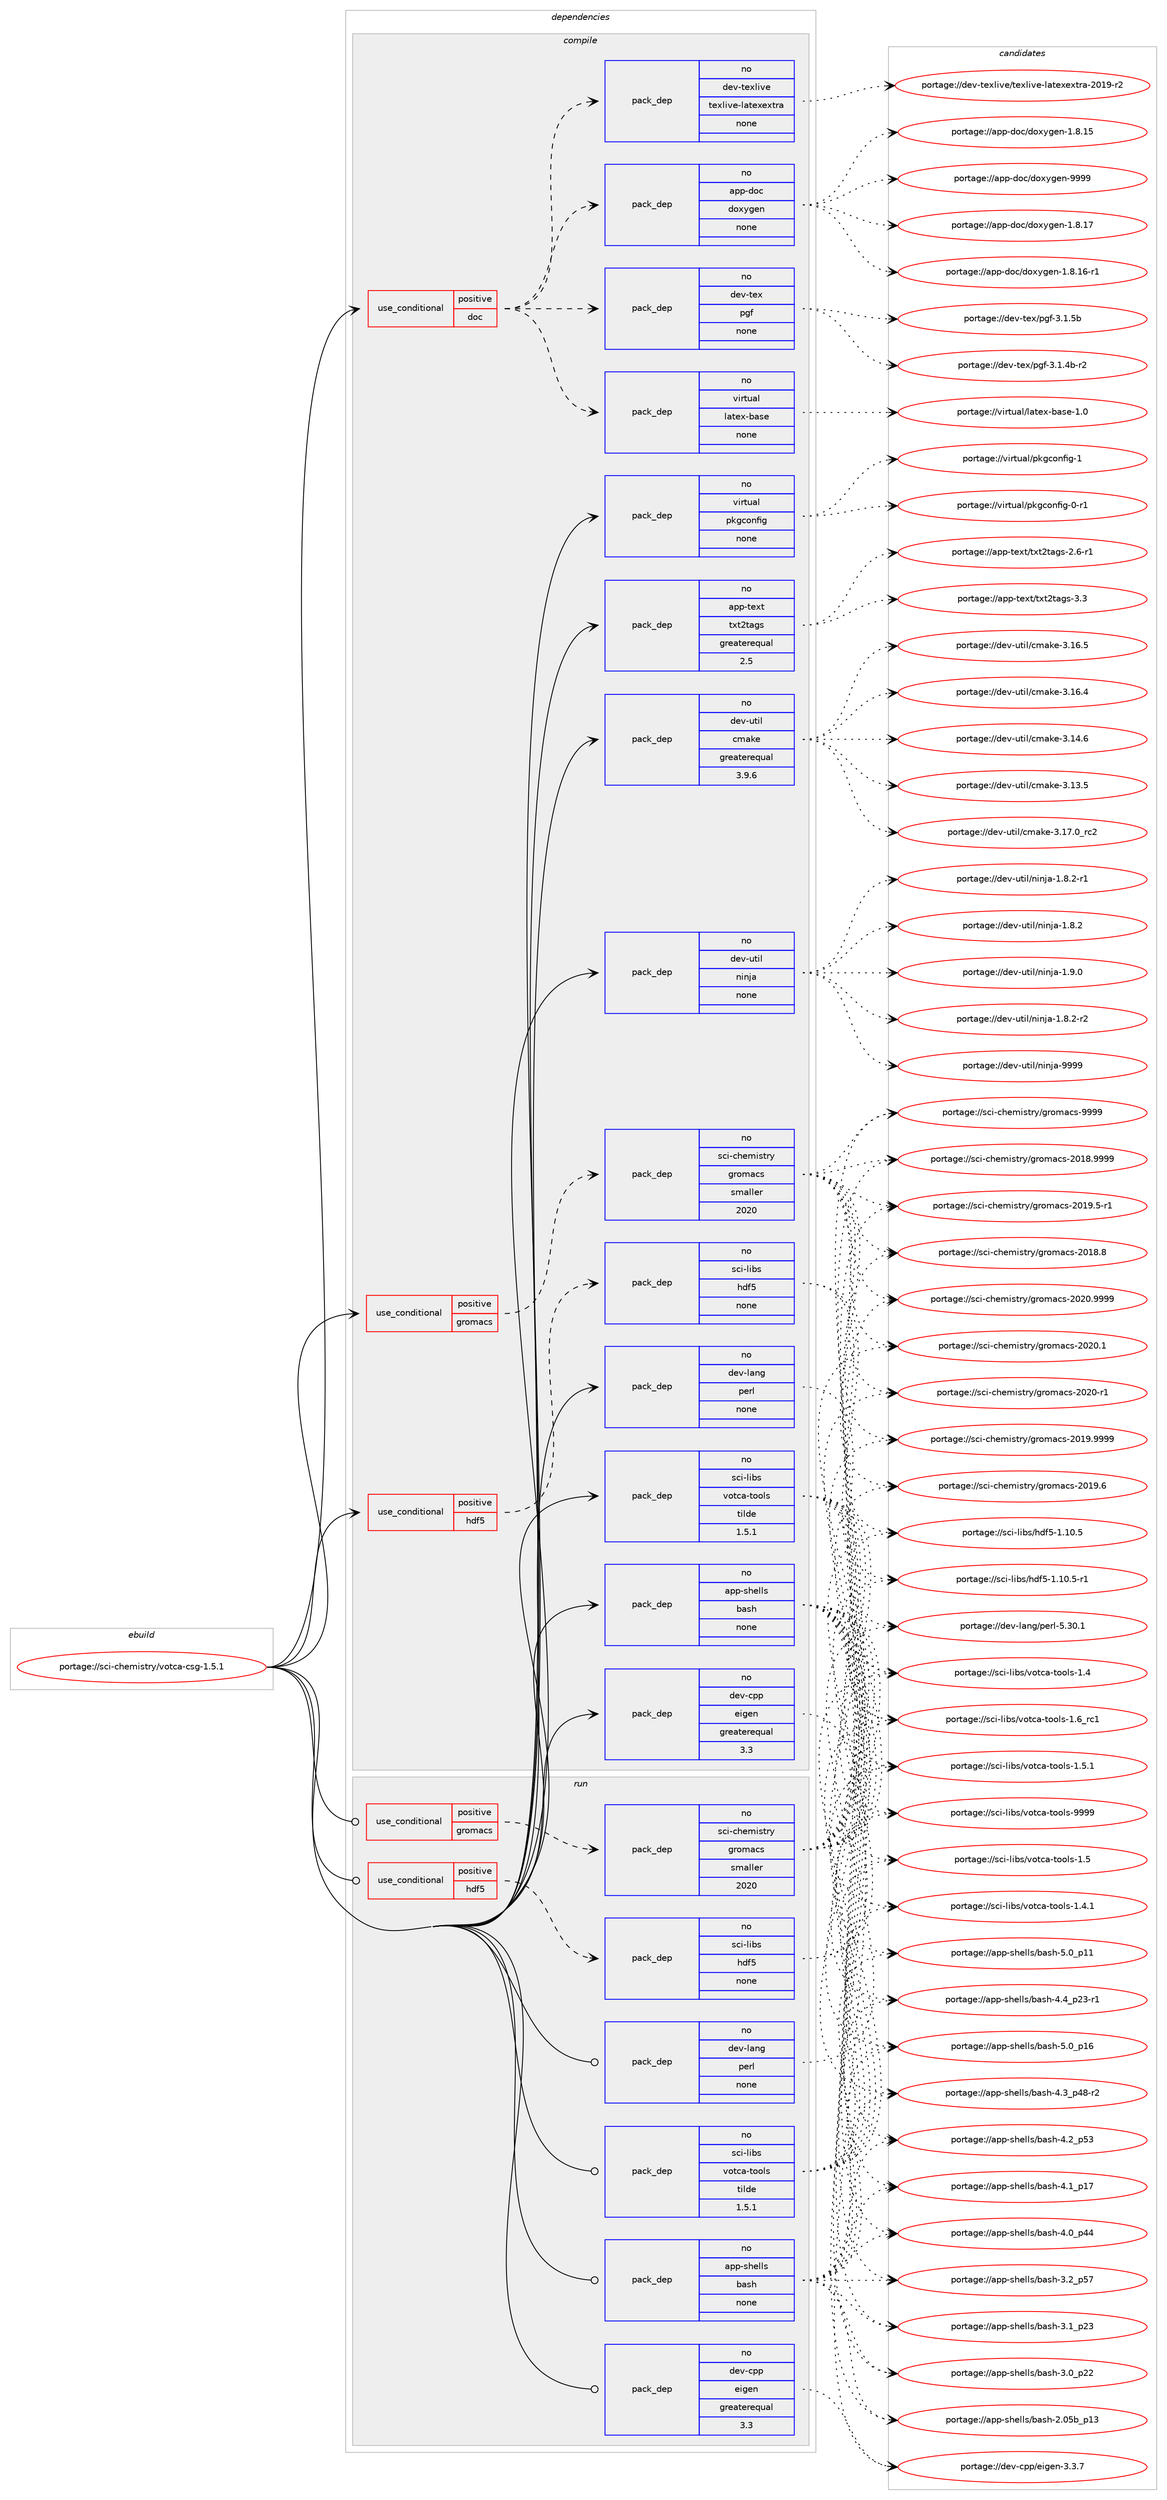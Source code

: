 digraph prolog {

# *************
# Graph options
# *************

newrank=true;
concentrate=true;
compound=true;
graph [rankdir=LR,fontname=Helvetica,fontsize=10,ranksep=1.5];#, ranksep=2.5, nodesep=0.2];
edge  [arrowhead=vee];
node  [fontname=Helvetica,fontsize=10];

# **********
# The ebuild
# **********

subgraph cluster_leftcol {
color=gray;
rank=same;
label=<<i>ebuild</i>>;
id [label="portage://sci-chemistry/votca-csg-1.5.1", color=red, width=4, href="../sci-chemistry/votca-csg-1.5.1.svg"];
}

# ****************
# The dependencies
# ****************

subgraph cluster_midcol {
color=gray;
label=<<i>dependencies</i>>;
subgraph cluster_compile {
fillcolor="#eeeeee";
style=filled;
label=<<i>compile</i>>;
subgraph cond7594 {
dependency42275 [label=<<TABLE BORDER="0" CELLBORDER="1" CELLSPACING="0" CELLPADDING="4"><TR><TD ROWSPAN="3" CELLPADDING="10">use_conditional</TD></TR><TR><TD>positive</TD></TR><TR><TD>doc</TD></TR></TABLE>>, shape=none, color=red];
subgraph pack33795 {
dependency42276 [label=<<TABLE BORDER="0" CELLBORDER="1" CELLSPACING="0" CELLPADDING="4" WIDTH="220"><TR><TD ROWSPAN="6" CELLPADDING="30">pack_dep</TD></TR><TR><TD WIDTH="110">no</TD></TR><TR><TD>app-doc</TD></TR><TR><TD>doxygen</TD></TR><TR><TD>none</TD></TR><TR><TD></TD></TR></TABLE>>, shape=none, color=blue];
}
dependency42275:e -> dependency42276:w [weight=20,style="dashed",arrowhead="vee"];
subgraph pack33796 {
dependency42277 [label=<<TABLE BORDER="0" CELLBORDER="1" CELLSPACING="0" CELLPADDING="4" WIDTH="220"><TR><TD ROWSPAN="6" CELLPADDING="30">pack_dep</TD></TR><TR><TD WIDTH="110">no</TD></TR><TR><TD>dev-texlive</TD></TR><TR><TD>texlive-latexextra</TD></TR><TR><TD>none</TD></TR><TR><TD></TD></TR></TABLE>>, shape=none, color=blue];
}
dependency42275:e -> dependency42277:w [weight=20,style="dashed",arrowhead="vee"];
subgraph pack33797 {
dependency42278 [label=<<TABLE BORDER="0" CELLBORDER="1" CELLSPACING="0" CELLPADDING="4" WIDTH="220"><TR><TD ROWSPAN="6" CELLPADDING="30">pack_dep</TD></TR><TR><TD WIDTH="110">no</TD></TR><TR><TD>virtual</TD></TR><TR><TD>latex-base</TD></TR><TR><TD>none</TD></TR><TR><TD></TD></TR></TABLE>>, shape=none, color=blue];
}
dependency42275:e -> dependency42278:w [weight=20,style="dashed",arrowhead="vee"];
subgraph pack33798 {
dependency42279 [label=<<TABLE BORDER="0" CELLBORDER="1" CELLSPACING="0" CELLPADDING="4" WIDTH="220"><TR><TD ROWSPAN="6" CELLPADDING="30">pack_dep</TD></TR><TR><TD WIDTH="110">no</TD></TR><TR><TD>dev-tex</TD></TR><TR><TD>pgf</TD></TR><TR><TD>none</TD></TR><TR><TD></TD></TR></TABLE>>, shape=none, color=blue];
}
dependency42275:e -> dependency42279:w [weight=20,style="dashed",arrowhead="vee"];
}
id:e -> dependency42275:w [weight=20,style="solid",arrowhead="vee"];
subgraph cond7595 {
dependency42280 [label=<<TABLE BORDER="0" CELLBORDER="1" CELLSPACING="0" CELLPADDING="4"><TR><TD ROWSPAN="3" CELLPADDING="10">use_conditional</TD></TR><TR><TD>positive</TD></TR><TR><TD>gromacs</TD></TR></TABLE>>, shape=none, color=red];
subgraph pack33799 {
dependency42281 [label=<<TABLE BORDER="0" CELLBORDER="1" CELLSPACING="0" CELLPADDING="4" WIDTH="220"><TR><TD ROWSPAN="6" CELLPADDING="30">pack_dep</TD></TR><TR><TD WIDTH="110">no</TD></TR><TR><TD>sci-chemistry</TD></TR><TR><TD>gromacs</TD></TR><TR><TD>smaller</TD></TR><TR><TD>2020</TD></TR></TABLE>>, shape=none, color=blue];
}
dependency42280:e -> dependency42281:w [weight=20,style="dashed",arrowhead="vee"];
}
id:e -> dependency42280:w [weight=20,style="solid",arrowhead="vee"];
subgraph cond7596 {
dependency42282 [label=<<TABLE BORDER="0" CELLBORDER="1" CELLSPACING="0" CELLPADDING="4"><TR><TD ROWSPAN="3" CELLPADDING="10">use_conditional</TD></TR><TR><TD>positive</TD></TR><TR><TD>hdf5</TD></TR></TABLE>>, shape=none, color=red];
subgraph pack33800 {
dependency42283 [label=<<TABLE BORDER="0" CELLBORDER="1" CELLSPACING="0" CELLPADDING="4" WIDTH="220"><TR><TD ROWSPAN="6" CELLPADDING="30">pack_dep</TD></TR><TR><TD WIDTH="110">no</TD></TR><TR><TD>sci-libs</TD></TR><TR><TD>hdf5</TD></TR><TR><TD>none</TD></TR><TR><TD></TD></TR></TABLE>>, shape=none, color=blue];
}
dependency42282:e -> dependency42283:w [weight=20,style="dashed",arrowhead="vee"];
}
id:e -> dependency42282:w [weight=20,style="solid",arrowhead="vee"];
subgraph pack33801 {
dependency42284 [label=<<TABLE BORDER="0" CELLBORDER="1" CELLSPACING="0" CELLPADDING="4" WIDTH="220"><TR><TD ROWSPAN="6" CELLPADDING="30">pack_dep</TD></TR><TR><TD WIDTH="110">no</TD></TR><TR><TD>app-shells</TD></TR><TR><TD>bash</TD></TR><TR><TD>none</TD></TR><TR><TD></TD></TR></TABLE>>, shape=none, color=blue];
}
id:e -> dependency42284:w [weight=20,style="solid",arrowhead="vee"];
subgraph pack33802 {
dependency42285 [label=<<TABLE BORDER="0" CELLBORDER="1" CELLSPACING="0" CELLPADDING="4" WIDTH="220"><TR><TD ROWSPAN="6" CELLPADDING="30">pack_dep</TD></TR><TR><TD WIDTH="110">no</TD></TR><TR><TD>app-text</TD></TR><TR><TD>txt2tags</TD></TR><TR><TD>greaterequal</TD></TR><TR><TD>2.5</TD></TR></TABLE>>, shape=none, color=blue];
}
id:e -> dependency42285:w [weight=20,style="solid",arrowhead="vee"];
subgraph pack33803 {
dependency42286 [label=<<TABLE BORDER="0" CELLBORDER="1" CELLSPACING="0" CELLPADDING="4" WIDTH="220"><TR><TD ROWSPAN="6" CELLPADDING="30">pack_dep</TD></TR><TR><TD WIDTH="110">no</TD></TR><TR><TD>dev-cpp</TD></TR><TR><TD>eigen</TD></TR><TR><TD>greaterequal</TD></TR><TR><TD>3.3</TD></TR></TABLE>>, shape=none, color=blue];
}
id:e -> dependency42286:w [weight=20,style="solid",arrowhead="vee"];
subgraph pack33804 {
dependency42287 [label=<<TABLE BORDER="0" CELLBORDER="1" CELLSPACING="0" CELLPADDING="4" WIDTH="220"><TR><TD ROWSPAN="6" CELLPADDING="30">pack_dep</TD></TR><TR><TD WIDTH="110">no</TD></TR><TR><TD>dev-lang</TD></TR><TR><TD>perl</TD></TR><TR><TD>none</TD></TR><TR><TD></TD></TR></TABLE>>, shape=none, color=blue];
}
id:e -> dependency42287:w [weight=20,style="solid",arrowhead="vee"];
subgraph pack33805 {
dependency42288 [label=<<TABLE BORDER="0" CELLBORDER="1" CELLSPACING="0" CELLPADDING="4" WIDTH="220"><TR><TD ROWSPAN="6" CELLPADDING="30">pack_dep</TD></TR><TR><TD WIDTH="110">no</TD></TR><TR><TD>dev-util</TD></TR><TR><TD>cmake</TD></TR><TR><TD>greaterequal</TD></TR><TR><TD>3.9.6</TD></TR></TABLE>>, shape=none, color=blue];
}
id:e -> dependency42288:w [weight=20,style="solid",arrowhead="vee"];
subgraph pack33806 {
dependency42289 [label=<<TABLE BORDER="0" CELLBORDER="1" CELLSPACING="0" CELLPADDING="4" WIDTH="220"><TR><TD ROWSPAN="6" CELLPADDING="30">pack_dep</TD></TR><TR><TD WIDTH="110">no</TD></TR><TR><TD>dev-util</TD></TR><TR><TD>ninja</TD></TR><TR><TD>none</TD></TR><TR><TD></TD></TR></TABLE>>, shape=none, color=blue];
}
id:e -> dependency42289:w [weight=20,style="solid",arrowhead="vee"];
subgraph pack33807 {
dependency42290 [label=<<TABLE BORDER="0" CELLBORDER="1" CELLSPACING="0" CELLPADDING="4" WIDTH="220"><TR><TD ROWSPAN="6" CELLPADDING="30">pack_dep</TD></TR><TR><TD WIDTH="110">no</TD></TR><TR><TD>sci-libs</TD></TR><TR><TD>votca-tools</TD></TR><TR><TD>tilde</TD></TR><TR><TD>1.5.1</TD></TR></TABLE>>, shape=none, color=blue];
}
id:e -> dependency42290:w [weight=20,style="solid",arrowhead="vee"];
subgraph pack33808 {
dependency42291 [label=<<TABLE BORDER="0" CELLBORDER="1" CELLSPACING="0" CELLPADDING="4" WIDTH="220"><TR><TD ROWSPAN="6" CELLPADDING="30">pack_dep</TD></TR><TR><TD WIDTH="110">no</TD></TR><TR><TD>virtual</TD></TR><TR><TD>pkgconfig</TD></TR><TR><TD>none</TD></TR><TR><TD></TD></TR></TABLE>>, shape=none, color=blue];
}
id:e -> dependency42291:w [weight=20,style="solid",arrowhead="vee"];
}
subgraph cluster_compileandrun {
fillcolor="#eeeeee";
style=filled;
label=<<i>compile and run</i>>;
}
subgraph cluster_run {
fillcolor="#eeeeee";
style=filled;
label=<<i>run</i>>;
subgraph cond7597 {
dependency42292 [label=<<TABLE BORDER="0" CELLBORDER="1" CELLSPACING="0" CELLPADDING="4"><TR><TD ROWSPAN="3" CELLPADDING="10">use_conditional</TD></TR><TR><TD>positive</TD></TR><TR><TD>gromacs</TD></TR></TABLE>>, shape=none, color=red];
subgraph pack33809 {
dependency42293 [label=<<TABLE BORDER="0" CELLBORDER="1" CELLSPACING="0" CELLPADDING="4" WIDTH="220"><TR><TD ROWSPAN="6" CELLPADDING="30">pack_dep</TD></TR><TR><TD WIDTH="110">no</TD></TR><TR><TD>sci-chemistry</TD></TR><TR><TD>gromacs</TD></TR><TR><TD>smaller</TD></TR><TR><TD>2020</TD></TR></TABLE>>, shape=none, color=blue];
}
dependency42292:e -> dependency42293:w [weight=20,style="dashed",arrowhead="vee"];
}
id:e -> dependency42292:w [weight=20,style="solid",arrowhead="odot"];
subgraph cond7598 {
dependency42294 [label=<<TABLE BORDER="0" CELLBORDER="1" CELLSPACING="0" CELLPADDING="4"><TR><TD ROWSPAN="3" CELLPADDING="10">use_conditional</TD></TR><TR><TD>positive</TD></TR><TR><TD>hdf5</TD></TR></TABLE>>, shape=none, color=red];
subgraph pack33810 {
dependency42295 [label=<<TABLE BORDER="0" CELLBORDER="1" CELLSPACING="0" CELLPADDING="4" WIDTH="220"><TR><TD ROWSPAN="6" CELLPADDING="30">pack_dep</TD></TR><TR><TD WIDTH="110">no</TD></TR><TR><TD>sci-libs</TD></TR><TR><TD>hdf5</TD></TR><TR><TD>none</TD></TR><TR><TD></TD></TR></TABLE>>, shape=none, color=blue];
}
dependency42294:e -> dependency42295:w [weight=20,style="dashed",arrowhead="vee"];
}
id:e -> dependency42294:w [weight=20,style="solid",arrowhead="odot"];
subgraph pack33811 {
dependency42296 [label=<<TABLE BORDER="0" CELLBORDER="1" CELLSPACING="0" CELLPADDING="4" WIDTH="220"><TR><TD ROWSPAN="6" CELLPADDING="30">pack_dep</TD></TR><TR><TD WIDTH="110">no</TD></TR><TR><TD>app-shells</TD></TR><TR><TD>bash</TD></TR><TR><TD>none</TD></TR><TR><TD></TD></TR></TABLE>>, shape=none, color=blue];
}
id:e -> dependency42296:w [weight=20,style="solid",arrowhead="odot"];
subgraph pack33812 {
dependency42297 [label=<<TABLE BORDER="0" CELLBORDER="1" CELLSPACING="0" CELLPADDING="4" WIDTH="220"><TR><TD ROWSPAN="6" CELLPADDING="30">pack_dep</TD></TR><TR><TD WIDTH="110">no</TD></TR><TR><TD>dev-cpp</TD></TR><TR><TD>eigen</TD></TR><TR><TD>greaterequal</TD></TR><TR><TD>3.3</TD></TR></TABLE>>, shape=none, color=blue];
}
id:e -> dependency42297:w [weight=20,style="solid",arrowhead="odot"];
subgraph pack33813 {
dependency42298 [label=<<TABLE BORDER="0" CELLBORDER="1" CELLSPACING="0" CELLPADDING="4" WIDTH="220"><TR><TD ROWSPAN="6" CELLPADDING="30">pack_dep</TD></TR><TR><TD WIDTH="110">no</TD></TR><TR><TD>dev-lang</TD></TR><TR><TD>perl</TD></TR><TR><TD>none</TD></TR><TR><TD></TD></TR></TABLE>>, shape=none, color=blue];
}
id:e -> dependency42298:w [weight=20,style="solid",arrowhead="odot"];
subgraph pack33814 {
dependency42299 [label=<<TABLE BORDER="0" CELLBORDER="1" CELLSPACING="0" CELLPADDING="4" WIDTH="220"><TR><TD ROWSPAN="6" CELLPADDING="30">pack_dep</TD></TR><TR><TD WIDTH="110">no</TD></TR><TR><TD>sci-libs</TD></TR><TR><TD>votca-tools</TD></TR><TR><TD>tilde</TD></TR><TR><TD>1.5.1</TD></TR></TABLE>>, shape=none, color=blue];
}
id:e -> dependency42299:w [weight=20,style="solid",arrowhead="odot"];
}
}

# **************
# The candidates
# **************

subgraph cluster_choices {
rank=same;
color=gray;
label=<<i>candidates</i>>;

subgraph choice33795 {
color=black;
nodesep=1;
choice971121124510011199471001111201211031011104557575757 [label="portage://app-doc/doxygen-9999", color=red, width=4,href="../app-doc/doxygen-9999.svg"];
choice9711211245100111994710011112012110310111045494656464955 [label="portage://app-doc/doxygen-1.8.17", color=red, width=4,href="../app-doc/doxygen-1.8.17.svg"];
choice97112112451001119947100111120121103101110454946564649544511449 [label="portage://app-doc/doxygen-1.8.16-r1", color=red, width=4,href="../app-doc/doxygen-1.8.16-r1.svg"];
choice9711211245100111994710011112012110310111045494656464953 [label="portage://app-doc/doxygen-1.8.15", color=red, width=4,href="../app-doc/doxygen-1.8.15.svg"];
dependency42276:e -> choice971121124510011199471001111201211031011104557575757:w [style=dotted,weight="100"];
dependency42276:e -> choice9711211245100111994710011112012110310111045494656464955:w [style=dotted,weight="100"];
dependency42276:e -> choice97112112451001119947100111120121103101110454946564649544511449:w [style=dotted,weight="100"];
dependency42276:e -> choice9711211245100111994710011112012110310111045494656464953:w [style=dotted,weight="100"];
}
subgraph choice33796 {
color=black;
nodesep=1;
choice100101118451161011201081051181014711610112010810511810145108971161011201011201161149745504849574511450 [label="portage://dev-texlive/texlive-latexextra-2019-r2", color=red, width=4,href="../dev-texlive/texlive-latexextra-2019-r2.svg"];
dependency42277:e -> choice100101118451161011201081051181014711610112010810511810145108971161011201011201161149745504849574511450:w [style=dotted,weight="100"];
}
subgraph choice33797 {
color=black;
nodesep=1;
choice11810511411611797108471089711610112045989711510145494648 [label="portage://virtual/latex-base-1.0", color=red, width=4,href="../virtual/latex-base-1.0.svg"];
dependency42278:e -> choice11810511411611797108471089711610112045989711510145494648:w [style=dotted,weight="100"];
}
subgraph choice33798 {
color=black;
nodesep=1;
choice100101118451161011204711210310245514649465398 [label="portage://dev-tex/pgf-3.1.5b", color=red, width=4,href="../dev-tex/pgf-3.1.5b.svg"];
choice1001011184511610112047112103102455146494652984511450 [label="portage://dev-tex/pgf-3.1.4b-r2", color=red, width=4,href="../dev-tex/pgf-3.1.4b-r2.svg"];
dependency42279:e -> choice100101118451161011204711210310245514649465398:w [style=dotted,weight="100"];
dependency42279:e -> choice1001011184511610112047112103102455146494652984511450:w [style=dotted,weight="100"];
}
subgraph choice33799 {
color=black;
nodesep=1;
choice1159910545991041011091051151161141214710311411110997991154557575757 [label="portage://sci-chemistry/gromacs-9999", color=red, width=4,href="../sci-chemistry/gromacs-9999.svg"];
choice11599105459910410110910511511611412147103114111109979911545504850484657575757 [label="portage://sci-chemistry/gromacs-2020.9999", color=red, width=4,href="../sci-chemistry/gromacs-2020.9999.svg"];
choice11599105459910410110910511511611412147103114111109979911545504850484649 [label="portage://sci-chemistry/gromacs-2020.1", color=red, width=4,href="../sci-chemistry/gromacs-2020.1.svg"];
choice11599105459910410110910511511611412147103114111109979911545504850484511449 [label="portage://sci-chemistry/gromacs-2020-r1", color=red, width=4,href="../sci-chemistry/gromacs-2020-r1.svg"];
choice11599105459910410110910511511611412147103114111109979911545504849574657575757 [label="portage://sci-chemistry/gromacs-2019.9999", color=red, width=4,href="../sci-chemistry/gromacs-2019.9999.svg"];
choice11599105459910410110910511511611412147103114111109979911545504849574654 [label="portage://sci-chemistry/gromacs-2019.6", color=red, width=4,href="../sci-chemistry/gromacs-2019.6.svg"];
choice115991054599104101109105115116114121471031141111099799115455048495746534511449 [label="portage://sci-chemistry/gromacs-2019.5-r1", color=red, width=4,href="../sci-chemistry/gromacs-2019.5-r1.svg"];
choice11599105459910410110910511511611412147103114111109979911545504849564657575757 [label="portage://sci-chemistry/gromacs-2018.9999", color=red, width=4,href="../sci-chemistry/gromacs-2018.9999.svg"];
choice11599105459910410110910511511611412147103114111109979911545504849564656 [label="portage://sci-chemistry/gromacs-2018.8", color=red, width=4,href="../sci-chemistry/gromacs-2018.8.svg"];
dependency42281:e -> choice1159910545991041011091051151161141214710311411110997991154557575757:w [style=dotted,weight="100"];
dependency42281:e -> choice11599105459910410110910511511611412147103114111109979911545504850484657575757:w [style=dotted,weight="100"];
dependency42281:e -> choice11599105459910410110910511511611412147103114111109979911545504850484649:w [style=dotted,weight="100"];
dependency42281:e -> choice11599105459910410110910511511611412147103114111109979911545504850484511449:w [style=dotted,weight="100"];
dependency42281:e -> choice11599105459910410110910511511611412147103114111109979911545504849574657575757:w [style=dotted,weight="100"];
dependency42281:e -> choice11599105459910410110910511511611412147103114111109979911545504849574654:w [style=dotted,weight="100"];
dependency42281:e -> choice115991054599104101109105115116114121471031141111099799115455048495746534511449:w [style=dotted,weight="100"];
dependency42281:e -> choice11599105459910410110910511511611412147103114111109979911545504849564657575757:w [style=dotted,weight="100"];
dependency42281:e -> choice11599105459910410110910511511611412147103114111109979911545504849564656:w [style=dotted,weight="100"];
}
subgraph choice33800 {
color=black;
nodesep=1;
choice1159910545108105981154710410010253454946494846534511449 [label="portage://sci-libs/hdf5-1.10.5-r1", color=red, width=4,href="../sci-libs/hdf5-1.10.5-r1.svg"];
choice115991054510810598115471041001025345494649484653 [label="portage://sci-libs/hdf5-1.10.5", color=red, width=4,href="../sci-libs/hdf5-1.10.5.svg"];
dependency42283:e -> choice1159910545108105981154710410010253454946494846534511449:w [style=dotted,weight="100"];
dependency42283:e -> choice115991054510810598115471041001025345494649484653:w [style=dotted,weight="100"];
}
subgraph choice33801 {
color=black;
nodesep=1;
choice971121124511510410110810811547989711510445534648951124954 [label="portage://app-shells/bash-5.0_p16", color=red, width=4,href="../app-shells/bash-5.0_p16.svg"];
choice971121124511510410110810811547989711510445534648951124949 [label="portage://app-shells/bash-5.0_p11", color=red, width=4,href="../app-shells/bash-5.0_p11.svg"];
choice9711211245115104101108108115479897115104455246529511250514511449 [label="portage://app-shells/bash-4.4_p23-r1", color=red, width=4,href="../app-shells/bash-4.4_p23-r1.svg"];
choice9711211245115104101108108115479897115104455246519511252564511450 [label="portage://app-shells/bash-4.3_p48-r2", color=red, width=4,href="../app-shells/bash-4.3_p48-r2.svg"];
choice971121124511510410110810811547989711510445524650951125351 [label="portage://app-shells/bash-4.2_p53", color=red, width=4,href="../app-shells/bash-4.2_p53.svg"];
choice971121124511510410110810811547989711510445524649951124955 [label="portage://app-shells/bash-4.1_p17", color=red, width=4,href="../app-shells/bash-4.1_p17.svg"];
choice971121124511510410110810811547989711510445524648951125252 [label="portage://app-shells/bash-4.0_p44", color=red, width=4,href="../app-shells/bash-4.0_p44.svg"];
choice971121124511510410110810811547989711510445514650951125355 [label="portage://app-shells/bash-3.2_p57", color=red, width=4,href="../app-shells/bash-3.2_p57.svg"];
choice971121124511510410110810811547989711510445514649951125051 [label="portage://app-shells/bash-3.1_p23", color=red, width=4,href="../app-shells/bash-3.1_p23.svg"];
choice971121124511510410110810811547989711510445514648951125050 [label="portage://app-shells/bash-3.0_p22", color=red, width=4,href="../app-shells/bash-3.0_p22.svg"];
choice9711211245115104101108108115479897115104455046485398951124951 [label="portage://app-shells/bash-2.05b_p13", color=red, width=4,href="../app-shells/bash-2.05b_p13.svg"];
dependency42284:e -> choice971121124511510410110810811547989711510445534648951124954:w [style=dotted,weight="100"];
dependency42284:e -> choice971121124511510410110810811547989711510445534648951124949:w [style=dotted,weight="100"];
dependency42284:e -> choice9711211245115104101108108115479897115104455246529511250514511449:w [style=dotted,weight="100"];
dependency42284:e -> choice9711211245115104101108108115479897115104455246519511252564511450:w [style=dotted,weight="100"];
dependency42284:e -> choice971121124511510410110810811547989711510445524650951125351:w [style=dotted,weight="100"];
dependency42284:e -> choice971121124511510410110810811547989711510445524649951124955:w [style=dotted,weight="100"];
dependency42284:e -> choice971121124511510410110810811547989711510445524648951125252:w [style=dotted,weight="100"];
dependency42284:e -> choice971121124511510410110810811547989711510445514650951125355:w [style=dotted,weight="100"];
dependency42284:e -> choice971121124511510410110810811547989711510445514649951125051:w [style=dotted,weight="100"];
dependency42284:e -> choice971121124511510410110810811547989711510445514648951125050:w [style=dotted,weight="100"];
dependency42284:e -> choice9711211245115104101108108115479897115104455046485398951124951:w [style=dotted,weight="100"];
}
subgraph choice33802 {
color=black;
nodesep=1;
choice971121124511610112011647116120116501169710311545514651 [label="portage://app-text/txt2tags-3.3", color=red, width=4,href="../app-text/txt2tags-3.3.svg"];
choice9711211245116101120116471161201165011697103115455046544511449 [label="portage://app-text/txt2tags-2.6-r1", color=red, width=4,href="../app-text/txt2tags-2.6-r1.svg"];
dependency42285:e -> choice971121124511610112011647116120116501169710311545514651:w [style=dotted,weight="100"];
dependency42285:e -> choice9711211245116101120116471161201165011697103115455046544511449:w [style=dotted,weight="100"];
}
subgraph choice33803 {
color=black;
nodesep=1;
choice100101118459911211247101105103101110455146514655 [label="portage://dev-cpp/eigen-3.3.7", color=red, width=4,href="../dev-cpp/eigen-3.3.7.svg"];
dependency42286:e -> choice100101118459911211247101105103101110455146514655:w [style=dotted,weight="100"];
}
subgraph choice33804 {
color=black;
nodesep=1;
choice10010111845108971101034711210111410845534651484649 [label="portage://dev-lang/perl-5.30.1", color=red, width=4,href="../dev-lang/perl-5.30.1.svg"];
dependency42287:e -> choice10010111845108971101034711210111410845534651484649:w [style=dotted,weight="100"];
}
subgraph choice33805 {
color=black;
nodesep=1;
choice1001011184511711610510847991099710710145514649554648951149950 [label="portage://dev-util/cmake-3.17.0_rc2", color=red, width=4,href="../dev-util/cmake-3.17.0_rc2.svg"];
choice1001011184511711610510847991099710710145514649544653 [label="portage://dev-util/cmake-3.16.5", color=red, width=4,href="../dev-util/cmake-3.16.5.svg"];
choice1001011184511711610510847991099710710145514649544652 [label="portage://dev-util/cmake-3.16.4", color=red, width=4,href="../dev-util/cmake-3.16.4.svg"];
choice1001011184511711610510847991099710710145514649524654 [label="portage://dev-util/cmake-3.14.6", color=red, width=4,href="../dev-util/cmake-3.14.6.svg"];
choice1001011184511711610510847991099710710145514649514653 [label="portage://dev-util/cmake-3.13.5", color=red, width=4,href="../dev-util/cmake-3.13.5.svg"];
dependency42288:e -> choice1001011184511711610510847991099710710145514649554648951149950:w [style=dotted,weight="100"];
dependency42288:e -> choice1001011184511711610510847991099710710145514649544653:w [style=dotted,weight="100"];
dependency42288:e -> choice1001011184511711610510847991099710710145514649544652:w [style=dotted,weight="100"];
dependency42288:e -> choice1001011184511711610510847991099710710145514649524654:w [style=dotted,weight="100"];
dependency42288:e -> choice1001011184511711610510847991099710710145514649514653:w [style=dotted,weight="100"];
}
subgraph choice33806 {
color=black;
nodesep=1;
choice1001011184511711610510847110105110106974557575757 [label="portage://dev-util/ninja-9999", color=red, width=4,href="../dev-util/ninja-9999.svg"];
choice100101118451171161051084711010511010697454946574648 [label="portage://dev-util/ninja-1.9.0", color=red, width=4,href="../dev-util/ninja-1.9.0.svg"];
choice1001011184511711610510847110105110106974549465646504511450 [label="portage://dev-util/ninja-1.8.2-r2", color=red, width=4,href="../dev-util/ninja-1.8.2-r2.svg"];
choice1001011184511711610510847110105110106974549465646504511449 [label="portage://dev-util/ninja-1.8.2-r1", color=red, width=4,href="../dev-util/ninja-1.8.2-r1.svg"];
choice100101118451171161051084711010511010697454946564650 [label="portage://dev-util/ninja-1.8.2", color=red, width=4,href="../dev-util/ninja-1.8.2.svg"];
dependency42289:e -> choice1001011184511711610510847110105110106974557575757:w [style=dotted,weight="100"];
dependency42289:e -> choice100101118451171161051084711010511010697454946574648:w [style=dotted,weight="100"];
dependency42289:e -> choice1001011184511711610510847110105110106974549465646504511450:w [style=dotted,weight="100"];
dependency42289:e -> choice1001011184511711610510847110105110106974549465646504511449:w [style=dotted,weight="100"];
dependency42289:e -> choice100101118451171161051084711010511010697454946564650:w [style=dotted,weight="100"];
}
subgraph choice33807 {
color=black;
nodesep=1;
choice115991054510810598115471181111169997451161111111081154557575757 [label="portage://sci-libs/votca-tools-9999", color=red, width=4,href="../sci-libs/votca-tools-9999.svg"];
choice1159910545108105981154711811111699974511611111110811545494654951149949 [label="portage://sci-libs/votca-tools-1.6_rc1", color=red, width=4,href="../sci-libs/votca-tools-1.6_rc1.svg"];
choice11599105451081059811547118111116999745116111111108115454946534649 [label="portage://sci-libs/votca-tools-1.5.1", color=red, width=4,href="../sci-libs/votca-tools-1.5.1.svg"];
choice1159910545108105981154711811111699974511611111110811545494653 [label="portage://sci-libs/votca-tools-1.5", color=red, width=4,href="../sci-libs/votca-tools-1.5.svg"];
choice11599105451081059811547118111116999745116111111108115454946524649 [label="portage://sci-libs/votca-tools-1.4.1", color=red, width=4,href="../sci-libs/votca-tools-1.4.1.svg"];
choice1159910545108105981154711811111699974511611111110811545494652 [label="portage://sci-libs/votca-tools-1.4", color=red, width=4,href="../sci-libs/votca-tools-1.4.svg"];
dependency42290:e -> choice115991054510810598115471181111169997451161111111081154557575757:w [style=dotted,weight="100"];
dependency42290:e -> choice1159910545108105981154711811111699974511611111110811545494654951149949:w [style=dotted,weight="100"];
dependency42290:e -> choice11599105451081059811547118111116999745116111111108115454946534649:w [style=dotted,weight="100"];
dependency42290:e -> choice1159910545108105981154711811111699974511611111110811545494653:w [style=dotted,weight="100"];
dependency42290:e -> choice11599105451081059811547118111116999745116111111108115454946524649:w [style=dotted,weight="100"];
dependency42290:e -> choice1159910545108105981154711811111699974511611111110811545494652:w [style=dotted,weight="100"];
}
subgraph choice33808 {
color=black;
nodesep=1;
choice1181051141161179710847112107103991111101021051034549 [label="portage://virtual/pkgconfig-1", color=red, width=4,href="../virtual/pkgconfig-1.svg"];
choice11810511411611797108471121071039911111010210510345484511449 [label="portage://virtual/pkgconfig-0-r1", color=red, width=4,href="../virtual/pkgconfig-0-r1.svg"];
dependency42291:e -> choice1181051141161179710847112107103991111101021051034549:w [style=dotted,weight="100"];
dependency42291:e -> choice11810511411611797108471121071039911111010210510345484511449:w [style=dotted,weight="100"];
}
subgraph choice33809 {
color=black;
nodesep=1;
choice1159910545991041011091051151161141214710311411110997991154557575757 [label="portage://sci-chemistry/gromacs-9999", color=red, width=4,href="../sci-chemistry/gromacs-9999.svg"];
choice11599105459910410110910511511611412147103114111109979911545504850484657575757 [label="portage://sci-chemistry/gromacs-2020.9999", color=red, width=4,href="../sci-chemistry/gromacs-2020.9999.svg"];
choice11599105459910410110910511511611412147103114111109979911545504850484649 [label="portage://sci-chemistry/gromacs-2020.1", color=red, width=4,href="../sci-chemistry/gromacs-2020.1.svg"];
choice11599105459910410110910511511611412147103114111109979911545504850484511449 [label="portage://sci-chemistry/gromacs-2020-r1", color=red, width=4,href="../sci-chemistry/gromacs-2020-r1.svg"];
choice11599105459910410110910511511611412147103114111109979911545504849574657575757 [label="portage://sci-chemistry/gromacs-2019.9999", color=red, width=4,href="../sci-chemistry/gromacs-2019.9999.svg"];
choice11599105459910410110910511511611412147103114111109979911545504849574654 [label="portage://sci-chemistry/gromacs-2019.6", color=red, width=4,href="../sci-chemistry/gromacs-2019.6.svg"];
choice115991054599104101109105115116114121471031141111099799115455048495746534511449 [label="portage://sci-chemistry/gromacs-2019.5-r1", color=red, width=4,href="../sci-chemistry/gromacs-2019.5-r1.svg"];
choice11599105459910410110910511511611412147103114111109979911545504849564657575757 [label="portage://sci-chemistry/gromacs-2018.9999", color=red, width=4,href="../sci-chemistry/gromacs-2018.9999.svg"];
choice11599105459910410110910511511611412147103114111109979911545504849564656 [label="portage://sci-chemistry/gromacs-2018.8", color=red, width=4,href="../sci-chemistry/gromacs-2018.8.svg"];
dependency42293:e -> choice1159910545991041011091051151161141214710311411110997991154557575757:w [style=dotted,weight="100"];
dependency42293:e -> choice11599105459910410110910511511611412147103114111109979911545504850484657575757:w [style=dotted,weight="100"];
dependency42293:e -> choice11599105459910410110910511511611412147103114111109979911545504850484649:w [style=dotted,weight="100"];
dependency42293:e -> choice11599105459910410110910511511611412147103114111109979911545504850484511449:w [style=dotted,weight="100"];
dependency42293:e -> choice11599105459910410110910511511611412147103114111109979911545504849574657575757:w [style=dotted,weight="100"];
dependency42293:e -> choice11599105459910410110910511511611412147103114111109979911545504849574654:w [style=dotted,weight="100"];
dependency42293:e -> choice115991054599104101109105115116114121471031141111099799115455048495746534511449:w [style=dotted,weight="100"];
dependency42293:e -> choice11599105459910410110910511511611412147103114111109979911545504849564657575757:w [style=dotted,weight="100"];
dependency42293:e -> choice11599105459910410110910511511611412147103114111109979911545504849564656:w [style=dotted,weight="100"];
}
subgraph choice33810 {
color=black;
nodesep=1;
choice1159910545108105981154710410010253454946494846534511449 [label="portage://sci-libs/hdf5-1.10.5-r1", color=red, width=4,href="../sci-libs/hdf5-1.10.5-r1.svg"];
choice115991054510810598115471041001025345494649484653 [label="portage://sci-libs/hdf5-1.10.5", color=red, width=4,href="../sci-libs/hdf5-1.10.5.svg"];
dependency42295:e -> choice1159910545108105981154710410010253454946494846534511449:w [style=dotted,weight="100"];
dependency42295:e -> choice115991054510810598115471041001025345494649484653:w [style=dotted,weight="100"];
}
subgraph choice33811 {
color=black;
nodesep=1;
choice971121124511510410110810811547989711510445534648951124954 [label="portage://app-shells/bash-5.0_p16", color=red, width=4,href="../app-shells/bash-5.0_p16.svg"];
choice971121124511510410110810811547989711510445534648951124949 [label="portage://app-shells/bash-5.0_p11", color=red, width=4,href="../app-shells/bash-5.0_p11.svg"];
choice9711211245115104101108108115479897115104455246529511250514511449 [label="portage://app-shells/bash-4.4_p23-r1", color=red, width=4,href="../app-shells/bash-4.4_p23-r1.svg"];
choice9711211245115104101108108115479897115104455246519511252564511450 [label="portage://app-shells/bash-4.3_p48-r2", color=red, width=4,href="../app-shells/bash-4.3_p48-r2.svg"];
choice971121124511510410110810811547989711510445524650951125351 [label="portage://app-shells/bash-4.2_p53", color=red, width=4,href="../app-shells/bash-4.2_p53.svg"];
choice971121124511510410110810811547989711510445524649951124955 [label="portage://app-shells/bash-4.1_p17", color=red, width=4,href="../app-shells/bash-4.1_p17.svg"];
choice971121124511510410110810811547989711510445524648951125252 [label="portage://app-shells/bash-4.0_p44", color=red, width=4,href="../app-shells/bash-4.0_p44.svg"];
choice971121124511510410110810811547989711510445514650951125355 [label="portage://app-shells/bash-3.2_p57", color=red, width=4,href="../app-shells/bash-3.2_p57.svg"];
choice971121124511510410110810811547989711510445514649951125051 [label="portage://app-shells/bash-3.1_p23", color=red, width=4,href="../app-shells/bash-3.1_p23.svg"];
choice971121124511510410110810811547989711510445514648951125050 [label="portage://app-shells/bash-3.0_p22", color=red, width=4,href="../app-shells/bash-3.0_p22.svg"];
choice9711211245115104101108108115479897115104455046485398951124951 [label="portage://app-shells/bash-2.05b_p13", color=red, width=4,href="../app-shells/bash-2.05b_p13.svg"];
dependency42296:e -> choice971121124511510410110810811547989711510445534648951124954:w [style=dotted,weight="100"];
dependency42296:e -> choice971121124511510410110810811547989711510445534648951124949:w [style=dotted,weight="100"];
dependency42296:e -> choice9711211245115104101108108115479897115104455246529511250514511449:w [style=dotted,weight="100"];
dependency42296:e -> choice9711211245115104101108108115479897115104455246519511252564511450:w [style=dotted,weight="100"];
dependency42296:e -> choice971121124511510410110810811547989711510445524650951125351:w [style=dotted,weight="100"];
dependency42296:e -> choice971121124511510410110810811547989711510445524649951124955:w [style=dotted,weight="100"];
dependency42296:e -> choice971121124511510410110810811547989711510445524648951125252:w [style=dotted,weight="100"];
dependency42296:e -> choice971121124511510410110810811547989711510445514650951125355:w [style=dotted,weight="100"];
dependency42296:e -> choice971121124511510410110810811547989711510445514649951125051:w [style=dotted,weight="100"];
dependency42296:e -> choice971121124511510410110810811547989711510445514648951125050:w [style=dotted,weight="100"];
dependency42296:e -> choice9711211245115104101108108115479897115104455046485398951124951:w [style=dotted,weight="100"];
}
subgraph choice33812 {
color=black;
nodesep=1;
choice100101118459911211247101105103101110455146514655 [label="portage://dev-cpp/eigen-3.3.7", color=red, width=4,href="../dev-cpp/eigen-3.3.7.svg"];
dependency42297:e -> choice100101118459911211247101105103101110455146514655:w [style=dotted,weight="100"];
}
subgraph choice33813 {
color=black;
nodesep=1;
choice10010111845108971101034711210111410845534651484649 [label="portage://dev-lang/perl-5.30.1", color=red, width=4,href="../dev-lang/perl-5.30.1.svg"];
dependency42298:e -> choice10010111845108971101034711210111410845534651484649:w [style=dotted,weight="100"];
}
subgraph choice33814 {
color=black;
nodesep=1;
choice115991054510810598115471181111169997451161111111081154557575757 [label="portage://sci-libs/votca-tools-9999", color=red, width=4,href="../sci-libs/votca-tools-9999.svg"];
choice1159910545108105981154711811111699974511611111110811545494654951149949 [label="portage://sci-libs/votca-tools-1.6_rc1", color=red, width=4,href="../sci-libs/votca-tools-1.6_rc1.svg"];
choice11599105451081059811547118111116999745116111111108115454946534649 [label="portage://sci-libs/votca-tools-1.5.1", color=red, width=4,href="../sci-libs/votca-tools-1.5.1.svg"];
choice1159910545108105981154711811111699974511611111110811545494653 [label="portage://sci-libs/votca-tools-1.5", color=red, width=4,href="../sci-libs/votca-tools-1.5.svg"];
choice11599105451081059811547118111116999745116111111108115454946524649 [label="portage://sci-libs/votca-tools-1.4.1", color=red, width=4,href="../sci-libs/votca-tools-1.4.1.svg"];
choice1159910545108105981154711811111699974511611111110811545494652 [label="portage://sci-libs/votca-tools-1.4", color=red, width=4,href="../sci-libs/votca-tools-1.4.svg"];
dependency42299:e -> choice115991054510810598115471181111169997451161111111081154557575757:w [style=dotted,weight="100"];
dependency42299:e -> choice1159910545108105981154711811111699974511611111110811545494654951149949:w [style=dotted,weight="100"];
dependency42299:e -> choice11599105451081059811547118111116999745116111111108115454946534649:w [style=dotted,weight="100"];
dependency42299:e -> choice1159910545108105981154711811111699974511611111110811545494653:w [style=dotted,weight="100"];
dependency42299:e -> choice11599105451081059811547118111116999745116111111108115454946524649:w [style=dotted,weight="100"];
dependency42299:e -> choice1159910545108105981154711811111699974511611111110811545494652:w [style=dotted,weight="100"];
}
}

}
